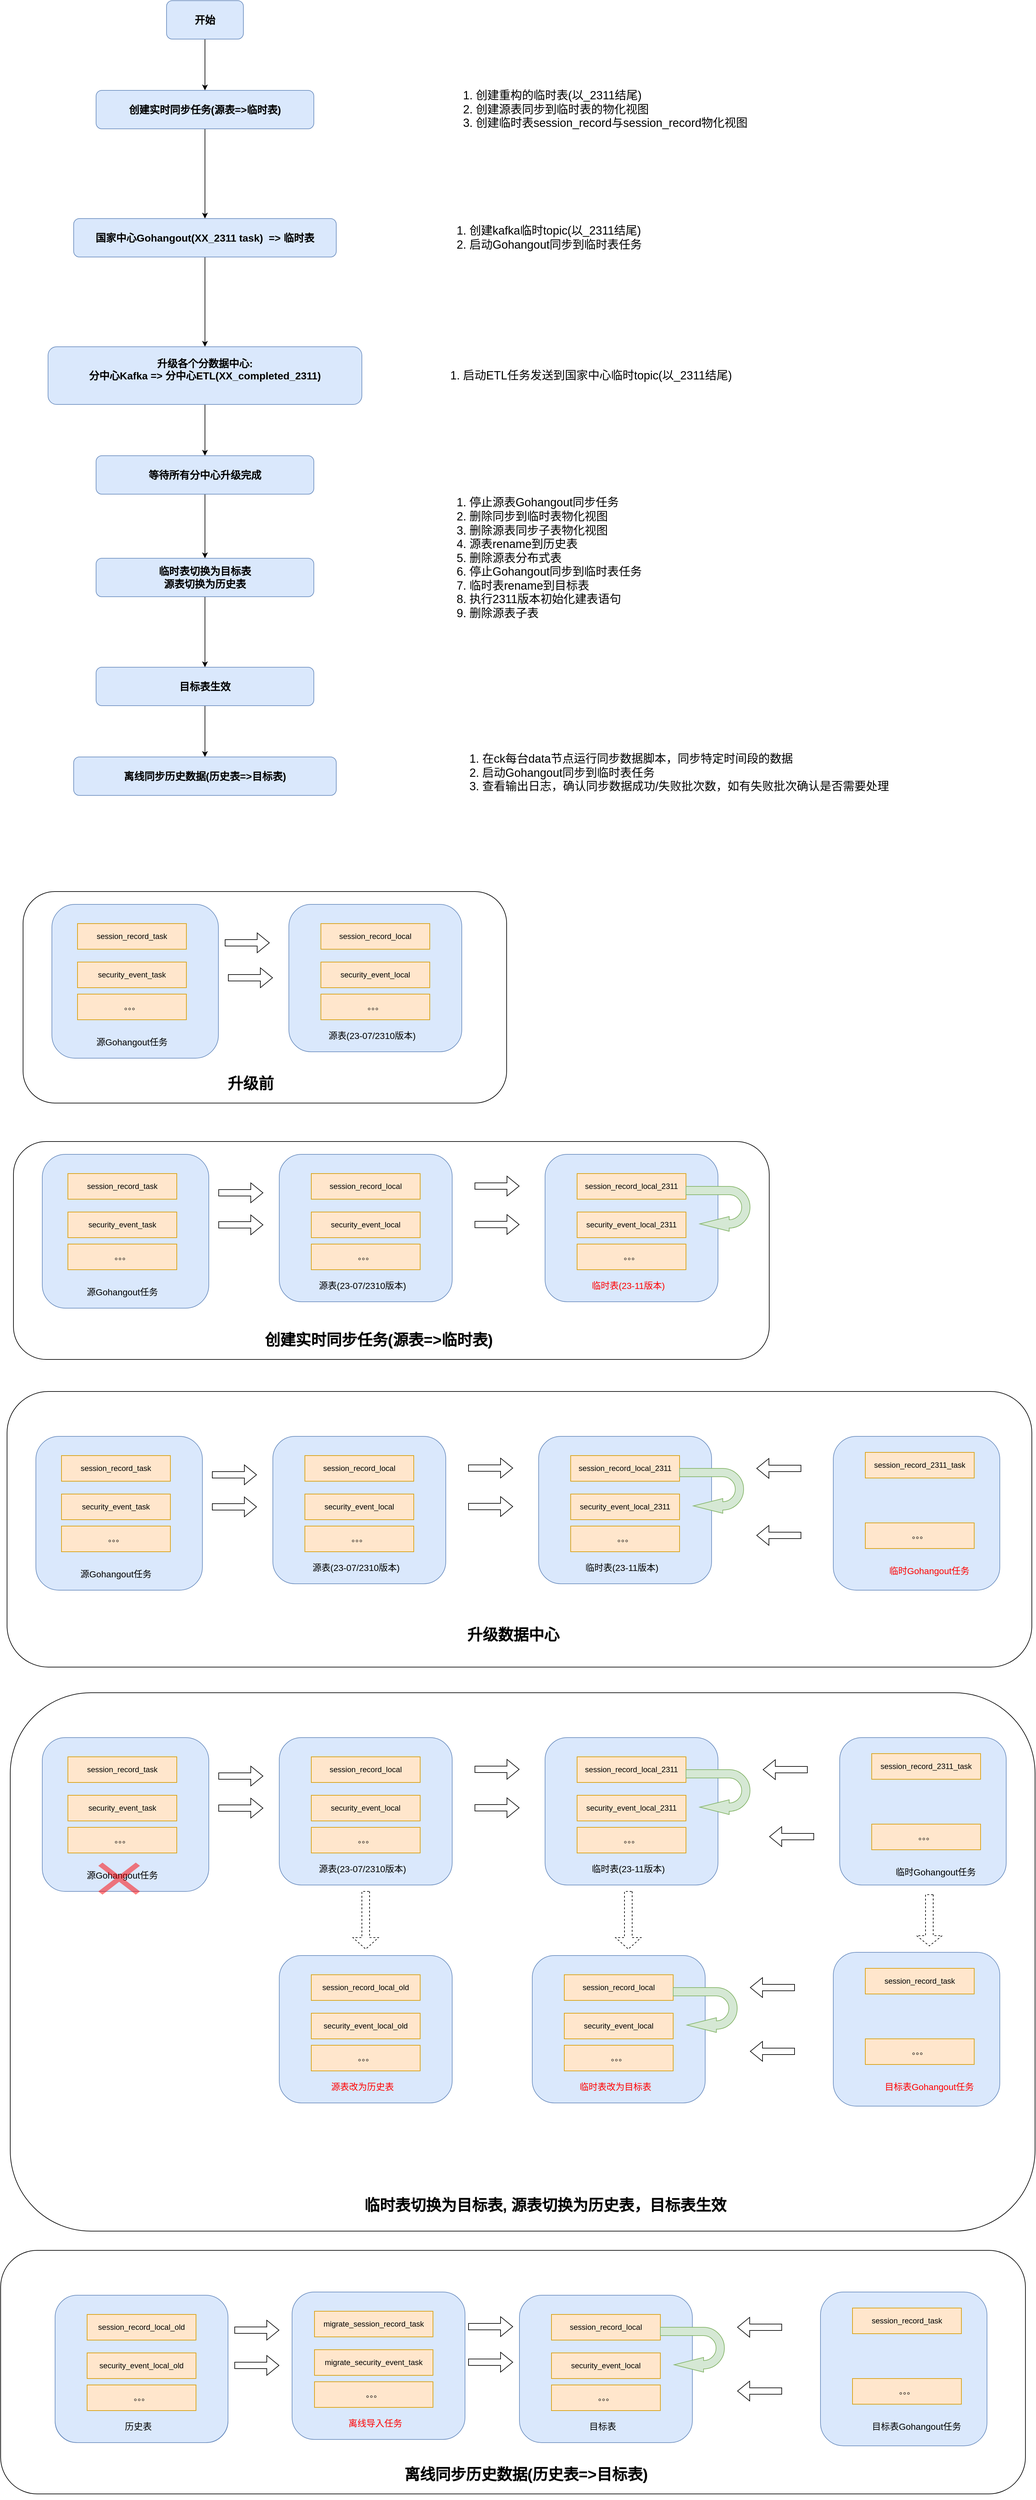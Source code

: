 <mxfile version="22.1.0" type="github">
  <diagram name="Page-1" id="74b105a0-9070-1c63-61bc-23e55f88626e">
    <mxGraphModel dx="2183" dy="1177" grid="1" gridSize="10" guides="1" tooltips="1" connect="1" arrows="1" fold="1" page="1" pageScale="1.5" pageWidth="1169" pageHeight="826" background="none" math="0" shadow="0">
      <root>
        <mxCell id="0" style=";html=1;" />
        <mxCell id="1" style=";html=1;" parent="0" />
        <mxCell id="Q2I1ikt3H9KRh0XBNsud-278" style="edgeStyle=orthogonalEdgeStyle;rounded=0;orthogonalLoop=1;jettySize=auto;html=1;exitX=0.5;exitY=1;exitDx=0;exitDy=0;entryX=0.5;entryY=0;entryDx=0;entryDy=0;" edge="1" parent="1" source="Q2I1ikt3H9KRh0XBNsud-1" target="Q2I1ikt3H9KRh0XBNsud-16">
          <mxGeometry relative="1" as="geometry" />
        </mxCell>
        <mxCell id="Q2I1ikt3H9KRh0XBNsud-1" value="&lt;font style=&quot;font-size: 16px;&quot;&gt;&lt;b&gt;创建实时同步任务(源表=&amp;gt;临时表)&lt;/b&gt;&lt;/font&gt;" style="rounded=1;whiteSpace=wrap;html=1;fillColor=#dae8fc;strokeColor=#6c8ebf;" vertex="1" parent="1">
          <mxGeometry x="179" y="190" width="340" height="60" as="geometry" />
        </mxCell>
        <mxCell id="Q2I1ikt3H9KRh0XBNsud-277" style="edgeStyle=orthogonalEdgeStyle;rounded=0;orthogonalLoop=1;jettySize=auto;html=1;exitX=0.5;exitY=1;exitDx=0;exitDy=0;entryX=0.5;entryY=0;entryDx=0;entryDy=0;" edge="1" parent="1" source="Q2I1ikt3H9KRh0XBNsud-2" target="Q2I1ikt3H9KRh0XBNsud-1">
          <mxGeometry relative="1" as="geometry" />
        </mxCell>
        <mxCell id="Q2I1ikt3H9KRh0XBNsud-2" value="&lt;font style=&quot;font-size: 16px;&quot;&gt;&lt;b&gt;开始&lt;/b&gt;&lt;/font&gt;" style="rounded=1;whiteSpace=wrap;html=1;fillColor=#dae8fc;strokeColor=#6c8ebf;" vertex="1" parent="1">
          <mxGeometry x="289" y="50" width="120" height="60" as="geometry" />
        </mxCell>
        <mxCell id="Q2I1ikt3H9KRh0XBNsud-4" value="&lt;ol style=&quot;font-size: 18px;&quot;&gt;&lt;li style=&quot;&quot;&gt;创建重构的临时表(以_2311结尾)&lt;/li&gt;&lt;li&gt;创建源表同步到临时表的物化视图&lt;/li&gt;&lt;li&gt;创建临时表session_record与session_record物化视图&lt;/li&gt;&lt;/ol&gt;" style="text;strokeColor=none;fillColor=none;html=1;whiteSpace=wrap;verticalAlign=middle;overflow=hidden;" vertex="1" parent="1">
          <mxGeometry x="730" y="165" width="560" height="110" as="geometry" />
        </mxCell>
        <mxCell id="Q2I1ikt3H9KRh0XBNsud-279" style="edgeStyle=orthogonalEdgeStyle;rounded=0;orthogonalLoop=1;jettySize=auto;html=1;exitX=0.5;exitY=1;exitDx=0;exitDy=0;" edge="1" parent="1" source="Q2I1ikt3H9KRh0XBNsud-16" target="Q2I1ikt3H9KRh0XBNsud-17">
          <mxGeometry relative="1" as="geometry" />
        </mxCell>
        <mxCell id="Q2I1ikt3H9KRh0XBNsud-16" value="&lt;font style=&quot;font-size: 16px;&quot;&gt;&lt;b&gt;国家中心Gohangout(XX_2311 task)&amp;nbsp; =&amp;gt; 临时表&lt;/b&gt;&lt;/font&gt;" style="rounded=1;whiteSpace=wrap;html=1;fillColor=#dae8fc;strokeColor=#6c8ebf;" vertex="1" parent="1">
          <mxGeometry x="144" y="390" width="410" height="60" as="geometry" />
        </mxCell>
        <mxCell id="Q2I1ikt3H9KRh0XBNsud-281" style="edgeStyle=orthogonalEdgeStyle;rounded=0;orthogonalLoop=1;jettySize=auto;html=1;exitX=0.5;exitY=1;exitDx=0;exitDy=0;entryX=0.5;entryY=0;entryDx=0;entryDy=0;" edge="1" parent="1" source="Q2I1ikt3H9KRh0XBNsud-17" target="Q2I1ikt3H9KRh0XBNsud-20">
          <mxGeometry relative="1" as="geometry">
            <mxPoint x="348.579" y="750" as="targetPoint" />
          </mxGeometry>
        </mxCell>
        <mxCell id="Q2I1ikt3H9KRh0XBNsud-17" value="&lt;font style=&quot;font-size: 16px;&quot;&gt;&lt;b&gt;&lt;span style=&quot;font-size: 16px;&quot;&gt;升级各个分数据中心:&lt;br&gt;&lt;/span&gt;分中心Kafka =&amp;gt; 分中心ETL(XX_completed_2311)&lt;br&gt;&lt;br&gt;&lt;/b&gt;&lt;/font&gt;" style="rounded=1;whiteSpace=wrap;html=1;fillColor=#dae8fc;strokeColor=#6c8ebf;" vertex="1" parent="1">
          <mxGeometry x="104" y="590" width="490" height="90" as="geometry" />
        </mxCell>
        <mxCell id="Q2I1ikt3H9KRh0XBNsud-18" value="&lt;ol style=&quot;font-size: 18px;&quot;&gt;&lt;li style=&quot;&quot;&gt;创建kafka临时topic(以_2311结尾)&lt;/li&gt;&lt;li&gt;启动Gohangout同步到临时表任务&lt;/li&gt;&lt;/ol&gt;" style="text;strokeColor=none;fillColor=none;html=1;whiteSpace=wrap;verticalAlign=middle;overflow=hidden;" vertex="1" parent="1">
          <mxGeometry x="720" y="365" width="420" height="110" as="geometry" />
        </mxCell>
        <mxCell id="Q2I1ikt3H9KRh0XBNsud-19" value="&lt;ol style=&quot;font-size: 18px;&quot;&gt;&lt;li style=&quot;&quot;&gt;启动ETL任务发送到国家中心临时topic(以_2311结尾)&lt;/li&gt;&lt;/ol&gt;" style="text;strokeColor=none;fillColor=none;html=1;whiteSpace=wrap;verticalAlign=middle;overflow=hidden;" vertex="1" parent="1">
          <mxGeometry x="710" y="580" width="520" height="110" as="geometry" />
        </mxCell>
        <mxCell id="Q2I1ikt3H9KRh0XBNsud-287" style="edgeStyle=orthogonalEdgeStyle;rounded=0;orthogonalLoop=1;jettySize=auto;html=1;entryX=0.5;entryY=0;entryDx=0;entryDy=0;" edge="1" parent="1" source="Q2I1ikt3H9KRh0XBNsud-20" target="Q2I1ikt3H9KRh0XBNsud-21">
          <mxGeometry relative="1" as="geometry" />
        </mxCell>
        <mxCell id="Q2I1ikt3H9KRh0XBNsud-20" value="&lt;font style=&quot;font-size: 16px;&quot;&gt;&lt;b&gt;等待所有分中心升级完成&lt;/b&gt;&lt;/font&gt;" style="rounded=1;whiteSpace=wrap;html=1;fillColor=#dae8fc;strokeColor=#6c8ebf;" vertex="1" parent="1">
          <mxGeometry x="179" y="760" width="340" height="60" as="geometry" />
        </mxCell>
        <mxCell id="Q2I1ikt3H9KRh0XBNsud-284" style="edgeStyle=orthogonalEdgeStyle;rounded=0;orthogonalLoop=1;jettySize=auto;html=1;exitX=0.5;exitY=1;exitDx=0;exitDy=0;entryX=0.5;entryY=0;entryDx=0;entryDy=0;" edge="1" parent="1" source="Q2I1ikt3H9KRh0XBNsud-21" target="Q2I1ikt3H9KRh0XBNsud-22">
          <mxGeometry relative="1" as="geometry" />
        </mxCell>
        <mxCell id="Q2I1ikt3H9KRh0XBNsud-21" value="&lt;b&gt;&lt;font style=&quot;font-size: 16px;&quot;&gt;临时表切换为目标表&lt;br&gt;源表切换为历史表&lt;/font&gt;&lt;/b&gt;" style="rounded=1;whiteSpace=wrap;html=1;fillColor=#dae8fc;strokeColor=#6c8ebf;" vertex="1" parent="1">
          <mxGeometry x="179" y="920" width="340" height="60" as="geometry" />
        </mxCell>
        <mxCell id="Q2I1ikt3H9KRh0XBNsud-285" style="edgeStyle=orthogonalEdgeStyle;rounded=0;orthogonalLoop=1;jettySize=auto;html=1;exitX=0.5;exitY=1;exitDx=0;exitDy=0;entryX=0.5;entryY=0;entryDx=0;entryDy=0;" edge="1" parent="1" source="Q2I1ikt3H9KRh0XBNsud-22" target="Q2I1ikt3H9KRh0XBNsud-275">
          <mxGeometry relative="1" as="geometry" />
        </mxCell>
        <mxCell id="Q2I1ikt3H9KRh0XBNsud-22" value="&lt;font style=&quot;font-size: 16px;&quot;&gt;&lt;b&gt;目标表生效&lt;/b&gt;&lt;/font&gt;" style="rounded=1;whiteSpace=wrap;html=1;fillColor=#dae8fc;strokeColor=#6c8ebf;" vertex="1" parent="1">
          <mxGeometry x="179" y="1090" width="340" height="60" as="geometry" />
        </mxCell>
        <mxCell id="Q2I1ikt3H9KRh0XBNsud-24" value="" style="rounded=1;whiteSpace=wrap;html=1;" vertex="1" parent="1">
          <mxGeometry x="65" y="1440" width="755" height="330" as="geometry" />
        </mxCell>
        <mxCell id="Q2I1ikt3H9KRh0XBNsud-25" value="" style="rounded=1;whiteSpace=wrap;html=1;fillColor=#dae8fc;strokeColor=#6c8ebf;" vertex="1" parent="1">
          <mxGeometry x="480" y="1460" width="270" height="230" as="geometry" />
        </mxCell>
        <mxCell id="Q2I1ikt3H9KRh0XBNsud-26" value="" style="rounded=1;whiteSpace=wrap;html=1;fillColor=#dae8fc;strokeColor=#6c8ebf;" vertex="1" parent="1">
          <mxGeometry x="110" y="1460" width="260" height="240" as="geometry" />
        </mxCell>
        <mxCell id="Q2I1ikt3H9KRh0XBNsud-29" value="&lt;font style=&quot;font-size: 14px;&quot;&gt;源Gohangout任务&lt;/font&gt;" style="text;html=1;strokeColor=none;fillColor=none;align=center;verticalAlign=middle;whiteSpace=wrap;rounded=0;" vertex="1" parent="1">
          <mxGeometry x="170" y="1660" width="130" height="30" as="geometry" />
        </mxCell>
        <mxCell id="Q2I1ikt3H9KRh0XBNsud-30" value="&lt;font style=&quot;font-size: 14px;&quot;&gt;源表(23-07/2310版本)&lt;/font&gt;" style="text;html=1;strokeColor=none;fillColor=none;align=center;verticalAlign=middle;whiteSpace=wrap;rounded=0;" vertex="1" parent="1">
          <mxGeometry x="540" y="1650" width="140" height="30" as="geometry" />
        </mxCell>
        <mxCell id="Q2I1ikt3H9KRh0XBNsud-31" value="session_record_local" style="rounded=0;whiteSpace=wrap;html=1;fillColor=#ffe6cc;strokeColor=#d79b00;" vertex="1" parent="1">
          <mxGeometry x="530" y="1490" width="170" height="40" as="geometry" />
        </mxCell>
        <mxCell id="Q2I1ikt3H9KRh0XBNsud-32" value="security_event_local" style="rounded=0;whiteSpace=wrap;html=1;fillColor=#ffe6cc;strokeColor=#d79b00;" vertex="1" parent="1">
          <mxGeometry x="530" y="1550" width="170" height="40" as="geometry" />
        </mxCell>
        <mxCell id="Q2I1ikt3H9KRh0XBNsud-33" value="。。。" style="rounded=0;whiteSpace=wrap;html=1;fillColor=#ffe6cc;strokeColor=#d79b00;" vertex="1" parent="1">
          <mxGeometry x="530" y="1600" width="170" height="40" as="geometry" />
        </mxCell>
        <mxCell id="Q2I1ikt3H9KRh0XBNsud-34" value="session_record_task" style="rounded=0;whiteSpace=wrap;html=1;fillColor=#ffe6cc;strokeColor=#d79b00;" vertex="1" parent="1">
          <mxGeometry x="150" y="1490" width="170" height="40" as="geometry" />
        </mxCell>
        <mxCell id="Q2I1ikt3H9KRh0XBNsud-35" value="security_event_task" style="rounded=0;whiteSpace=wrap;html=1;fillColor=#ffe6cc;strokeColor=#d79b00;" vertex="1" parent="1">
          <mxGeometry x="150" y="1550" width="170" height="40" as="geometry" />
        </mxCell>
        <mxCell id="Q2I1ikt3H9KRh0XBNsud-36" value="。。。" style="rounded=0;whiteSpace=wrap;html=1;fillColor=#ffe6cc;strokeColor=#d79b00;" vertex="1" parent="1">
          <mxGeometry x="150" y="1600" width="170" height="40" as="geometry" />
        </mxCell>
        <mxCell id="Q2I1ikt3H9KRh0XBNsud-37" value="升级前" style="text;strokeColor=none;fillColor=none;html=1;fontSize=24;fontStyle=1;verticalAlign=middle;align=center;" vertex="1" parent="1">
          <mxGeometry x="370" y="1720" width="100" height="40" as="geometry" />
        </mxCell>
        <mxCell id="Q2I1ikt3H9KRh0XBNsud-43" value="" style="shape=flexArrow;endArrow=classic;html=1;rounded=0;" edge="1" parent="1">
          <mxGeometry width="50" height="50" relative="1" as="geometry">
            <mxPoint x="380" y="1520" as="sourcePoint" />
            <mxPoint x="450" y="1520" as="targetPoint" />
          </mxGeometry>
        </mxCell>
        <mxCell id="Q2I1ikt3H9KRh0XBNsud-44" value="" style="shape=flexArrow;endArrow=classic;html=1;rounded=0;" edge="1" parent="1">
          <mxGeometry width="50" height="50" relative="1" as="geometry">
            <mxPoint x="385" y="1574.5" as="sourcePoint" />
            <mxPoint x="455" y="1574.5" as="targetPoint" />
          </mxGeometry>
        </mxCell>
        <mxCell id="Q2I1ikt3H9KRh0XBNsud-45" value="" style="rounded=1;whiteSpace=wrap;html=1;" vertex="1" parent="1">
          <mxGeometry x="50" y="1830" width="1180" height="340" as="geometry" />
        </mxCell>
        <mxCell id="Q2I1ikt3H9KRh0XBNsud-46" value="" style="rounded=1;whiteSpace=wrap;html=1;fillColor=#dae8fc;strokeColor=#6c8ebf;" vertex="1" parent="1">
          <mxGeometry x="465" y="1850" width="270" height="230" as="geometry" />
        </mxCell>
        <mxCell id="Q2I1ikt3H9KRh0XBNsud-47" value="" style="rounded=1;whiteSpace=wrap;html=1;fillColor=#dae8fc;strokeColor=#6c8ebf;" vertex="1" parent="1">
          <mxGeometry x="95" y="1850" width="260" height="240" as="geometry" />
        </mxCell>
        <mxCell id="Q2I1ikt3H9KRh0XBNsud-48" value="&lt;font style=&quot;font-size: 14px;&quot;&gt;源Gohangout任务&lt;/font&gt;" style="text;html=1;strokeColor=none;fillColor=none;align=center;verticalAlign=middle;whiteSpace=wrap;rounded=0;" vertex="1" parent="1">
          <mxGeometry x="155" y="2050" width="130" height="30" as="geometry" />
        </mxCell>
        <mxCell id="Q2I1ikt3H9KRh0XBNsud-49" value="&lt;font style=&quot;font-size: 14px;&quot;&gt;源表(23-07/2310版本)&lt;/font&gt;" style="text;html=1;strokeColor=none;fillColor=none;align=center;verticalAlign=middle;whiteSpace=wrap;rounded=0;" vertex="1" parent="1">
          <mxGeometry x="525" y="2040" width="140" height="30" as="geometry" />
        </mxCell>
        <mxCell id="Q2I1ikt3H9KRh0XBNsud-50" value="session_record_local" style="rounded=0;whiteSpace=wrap;html=1;fillColor=#ffe6cc;strokeColor=#d79b00;" vertex="1" parent="1">
          <mxGeometry x="515" y="1880" width="170" height="40" as="geometry" />
        </mxCell>
        <mxCell id="Q2I1ikt3H9KRh0XBNsud-51" value="security_event_local" style="rounded=0;whiteSpace=wrap;html=1;fillColor=#ffe6cc;strokeColor=#d79b00;" vertex="1" parent="1">
          <mxGeometry x="515" y="1940" width="170" height="40" as="geometry" />
        </mxCell>
        <mxCell id="Q2I1ikt3H9KRh0XBNsud-52" value="。。。" style="rounded=0;whiteSpace=wrap;html=1;fillColor=#ffe6cc;strokeColor=#d79b00;" vertex="1" parent="1">
          <mxGeometry x="515" y="1990" width="170" height="40" as="geometry" />
        </mxCell>
        <mxCell id="Q2I1ikt3H9KRh0XBNsud-53" value="session_record_task" style="rounded=0;whiteSpace=wrap;html=1;fillColor=#ffe6cc;strokeColor=#d79b00;" vertex="1" parent="1">
          <mxGeometry x="135" y="1880" width="170" height="40" as="geometry" />
        </mxCell>
        <mxCell id="Q2I1ikt3H9KRh0XBNsud-54" value="security_event_task" style="rounded=0;whiteSpace=wrap;html=1;fillColor=#ffe6cc;strokeColor=#d79b00;" vertex="1" parent="1">
          <mxGeometry x="135" y="1940" width="170" height="40" as="geometry" />
        </mxCell>
        <mxCell id="Q2I1ikt3H9KRh0XBNsud-55" value="。。。" style="rounded=0;whiteSpace=wrap;html=1;fillColor=#ffe6cc;strokeColor=#d79b00;" vertex="1" parent="1">
          <mxGeometry x="135" y="1990" width="170" height="40" as="geometry" />
        </mxCell>
        <mxCell id="Q2I1ikt3H9KRh0XBNsud-56" value="创建实时同步任务(源表=&amp;gt;临时表)" style="text;strokeColor=none;fillColor=none;html=1;fontSize=24;fontStyle=1;verticalAlign=middle;align=center;" vertex="1" parent="1">
          <mxGeometry x="430" y="2120" width="380" height="40" as="geometry" />
        </mxCell>
        <mxCell id="Q2I1ikt3H9KRh0XBNsud-57" value="" style="shape=flexArrow;endArrow=classic;html=1;rounded=0;" edge="1" parent="1">
          <mxGeometry width="50" height="50" relative="1" as="geometry">
            <mxPoint x="370" y="1910" as="sourcePoint" />
            <mxPoint x="440" y="1910" as="targetPoint" />
          </mxGeometry>
        </mxCell>
        <mxCell id="Q2I1ikt3H9KRh0XBNsud-58" value="" style="shape=flexArrow;endArrow=classic;html=1;rounded=0;" edge="1" parent="1">
          <mxGeometry width="50" height="50" relative="1" as="geometry">
            <mxPoint x="370" y="1960" as="sourcePoint" />
            <mxPoint x="440" y="1960" as="targetPoint" />
          </mxGeometry>
        </mxCell>
        <mxCell id="Q2I1ikt3H9KRh0XBNsud-59" style="edgeStyle=orthogonalEdgeStyle;rounded=0;orthogonalLoop=1;jettySize=auto;html=1;exitX=0.5;exitY=1;exitDx=0;exitDy=0;" edge="1" parent="1" source="Q2I1ikt3H9KRh0XBNsud-45" target="Q2I1ikt3H9KRh0XBNsud-45">
          <mxGeometry relative="1" as="geometry" />
        </mxCell>
        <mxCell id="Q2I1ikt3H9KRh0XBNsud-61" value="" style="rounded=1;whiteSpace=wrap;html=1;fillColor=#dae8fc;strokeColor=#6c8ebf;" vertex="1" parent="1">
          <mxGeometry x="880" y="1850" width="270" height="230" as="geometry" />
        </mxCell>
        <mxCell id="Q2I1ikt3H9KRh0XBNsud-62" value="&lt;font color=&quot;#ff0000&quot; style=&quot;font-size: 14px;&quot;&gt;临时表(23-11版本)&lt;/font&gt;" style="text;html=1;strokeColor=none;fillColor=none;align=center;verticalAlign=middle;whiteSpace=wrap;rounded=0;" vertex="1" parent="1">
          <mxGeometry x="940" y="2040" width="140" height="30" as="geometry" />
        </mxCell>
        <mxCell id="Q2I1ikt3H9KRh0XBNsud-63" value="session_record_local_2311" style="rounded=0;whiteSpace=wrap;html=1;fillColor=#ffe6cc;strokeColor=#d79b00;" vertex="1" parent="1">
          <mxGeometry x="930" y="1880" width="170" height="40" as="geometry" />
        </mxCell>
        <mxCell id="Q2I1ikt3H9KRh0XBNsud-64" value="security_event_local_2311" style="rounded=0;whiteSpace=wrap;html=1;fillColor=#ffe6cc;strokeColor=#d79b00;" vertex="1" parent="1">
          <mxGeometry x="930" y="1940" width="170" height="40" as="geometry" />
        </mxCell>
        <mxCell id="Q2I1ikt3H9KRh0XBNsud-65" value="。。。" style="rounded=0;whiteSpace=wrap;html=1;fillColor=#ffe6cc;strokeColor=#d79b00;" vertex="1" parent="1">
          <mxGeometry x="930" y="1990" width="170" height="40" as="geometry" />
        </mxCell>
        <mxCell id="Q2I1ikt3H9KRh0XBNsud-66" value="" style="shape=flexArrow;endArrow=classic;html=1;rounded=0;" edge="1" parent="1">
          <mxGeometry width="50" height="50" relative="1" as="geometry">
            <mxPoint x="770" y="1899.5" as="sourcePoint" />
            <mxPoint x="840" y="1899.5" as="targetPoint" />
          </mxGeometry>
        </mxCell>
        <mxCell id="Q2I1ikt3H9KRh0XBNsud-67" value="" style="shape=flexArrow;endArrow=classic;html=1;rounded=0;" edge="1" parent="1">
          <mxGeometry width="50" height="50" relative="1" as="geometry">
            <mxPoint x="770" y="1959.5" as="sourcePoint" />
            <mxPoint x="840" y="1959.5" as="targetPoint" />
          </mxGeometry>
        </mxCell>
        <mxCell id="Q2I1ikt3H9KRh0XBNsud-85" value="" style="html=1;shadow=0;dashed=0;align=center;verticalAlign=middle;shape=mxgraph.arrows2.uTurnArrow;dy=6.5;arrowHead=23;dx2=46;direction=west;fontSize=10;fillColor=#d5e8d4;strokeColor=#82b366;fillOpacity=100;" vertex="1" parent="1">
          <mxGeometry x="1100" y="1900" width="100" height="70" as="geometry" />
        </mxCell>
        <mxCell id="Q2I1ikt3H9KRh0XBNsud-89" value="" style="rounded=1;whiteSpace=wrap;html=1;" vertex="1" parent="1">
          <mxGeometry x="40" y="2220" width="1600" height="430" as="geometry" />
        </mxCell>
        <mxCell id="Q2I1ikt3H9KRh0XBNsud-90" value="" style="rounded=1;whiteSpace=wrap;html=1;fillColor=#dae8fc;strokeColor=#6c8ebf;" vertex="1" parent="1">
          <mxGeometry x="455" y="2290" width="270" height="230" as="geometry" />
        </mxCell>
        <mxCell id="Q2I1ikt3H9KRh0XBNsud-91" value="" style="rounded=1;whiteSpace=wrap;html=1;fillColor=#dae8fc;strokeColor=#6c8ebf;" vertex="1" parent="1">
          <mxGeometry x="85" y="2290" width="260" height="240" as="geometry" />
        </mxCell>
        <mxCell id="Q2I1ikt3H9KRh0XBNsud-92" value="&lt;font style=&quot;font-size: 14px;&quot;&gt;源Gohangout任务&lt;/font&gt;" style="text;html=1;strokeColor=none;fillColor=none;align=center;verticalAlign=middle;whiteSpace=wrap;rounded=0;" vertex="1" parent="1">
          <mxGeometry x="145" y="2490" width="130" height="30" as="geometry" />
        </mxCell>
        <mxCell id="Q2I1ikt3H9KRh0XBNsud-93" value="&lt;font style=&quot;font-size: 14px;&quot;&gt;源表(23-07/2310版本)&lt;/font&gt;" style="text;html=1;strokeColor=none;fillColor=none;align=center;verticalAlign=middle;whiteSpace=wrap;rounded=0;" vertex="1" parent="1">
          <mxGeometry x="515" y="2480" width="140" height="30" as="geometry" />
        </mxCell>
        <mxCell id="Q2I1ikt3H9KRh0XBNsud-94" value="session_record_local" style="rounded=0;whiteSpace=wrap;html=1;fillColor=#ffe6cc;strokeColor=#d79b00;" vertex="1" parent="1">
          <mxGeometry x="505" y="2320" width="170" height="40" as="geometry" />
        </mxCell>
        <mxCell id="Q2I1ikt3H9KRh0XBNsud-95" value="security_event_local" style="rounded=0;whiteSpace=wrap;html=1;fillColor=#ffe6cc;strokeColor=#d79b00;" vertex="1" parent="1">
          <mxGeometry x="505" y="2380" width="170" height="40" as="geometry" />
        </mxCell>
        <mxCell id="Q2I1ikt3H9KRh0XBNsud-96" value="。。。" style="rounded=0;whiteSpace=wrap;html=1;fillColor=#ffe6cc;strokeColor=#d79b00;" vertex="1" parent="1">
          <mxGeometry x="505" y="2430" width="170" height="40" as="geometry" />
        </mxCell>
        <mxCell id="Q2I1ikt3H9KRh0XBNsud-97" value="session_record_task" style="rounded=0;whiteSpace=wrap;html=1;fillColor=#ffe6cc;strokeColor=#d79b00;" vertex="1" parent="1">
          <mxGeometry x="125" y="2320" width="170" height="40" as="geometry" />
        </mxCell>
        <mxCell id="Q2I1ikt3H9KRh0XBNsud-98" value="security_event_task" style="rounded=0;whiteSpace=wrap;html=1;fillColor=#ffe6cc;strokeColor=#d79b00;" vertex="1" parent="1">
          <mxGeometry x="125" y="2380" width="170" height="40" as="geometry" />
        </mxCell>
        <mxCell id="Q2I1ikt3H9KRh0XBNsud-99" value="。。。" style="rounded=0;whiteSpace=wrap;html=1;fillColor=#ffe6cc;strokeColor=#d79b00;" vertex="1" parent="1">
          <mxGeometry x="125" y="2430" width="170" height="40" as="geometry" />
        </mxCell>
        <mxCell id="Q2I1ikt3H9KRh0XBNsud-100" value="升级数据中心" style="text;strokeColor=none;fillColor=none;html=1;fontSize=24;fontStyle=1;verticalAlign=middle;align=center;" vertex="1" parent="1">
          <mxGeometry x="640" y="2580" width="380" height="40" as="geometry" />
        </mxCell>
        <mxCell id="Q2I1ikt3H9KRh0XBNsud-101" value="" style="shape=flexArrow;endArrow=classic;html=1;rounded=0;" edge="1" parent="1">
          <mxGeometry width="50" height="50" relative="1" as="geometry">
            <mxPoint x="360" y="2350" as="sourcePoint" />
            <mxPoint x="430" y="2350" as="targetPoint" />
          </mxGeometry>
        </mxCell>
        <mxCell id="Q2I1ikt3H9KRh0XBNsud-102" value="" style="shape=flexArrow;endArrow=classic;html=1;rounded=0;" edge="1" parent="1">
          <mxGeometry width="50" height="50" relative="1" as="geometry">
            <mxPoint x="360" y="2400" as="sourcePoint" />
            <mxPoint x="430" y="2400" as="targetPoint" />
          </mxGeometry>
        </mxCell>
        <mxCell id="Q2I1ikt3H9KRh0XBNsud-103" style="edgeStyle=orthogonalEdgeStyle;rounded=0;orthogonalLoop=1;jettySize=auto;html=1;exitX=0.5;exitY=1;exitDx=0;exitDy=0;" edge="1" parent="1" source="Q2I1ikt3H9KRh0XBNsud-89" target="Q2I1ikt3H9KRh0XBNsud-89">
          <mxGeometry relative="1" as="geometry" />
        </mxCell>
        <mxCell id="Q2I1ikt3H9KRh0XBNsud-104" value="" style="rounded=1;whiteSpace=wrap;html=1;fillColor=#dae8fc;strokeColor=#6c8ebf;" vertex="1" parent="1">
          <mxGeometry x="870" y="2290" width="270" height="230" as="geometry" />
        </mxCell>
        <mxCell id="Q2I1ikt3H9KRh0XBNsud-105" value="&lt;font style=&quot;font-size: 14px;&quot;&gt;临时表(23-11版本)&lt;/font&gt;" style="text;html=1;strokeColor=none;fillColor=none;align=center;verticalAlign=middle;whiteSpace=wrap;rounded=0;" vertex="1" parent="1">
          <mxGeometry x="930" y="2480" width="140" height="30" as="geometry" />
        </mxCell>
        <mxCell id="Q2I1ikt3H9KRh0XBNsud-106" value="session_record_local_2311" style="rounded=0;whiteSpace=wrap;html=1;fillColor=#ffe6cc;strokeColor=#d79b00;" vertex="1" parent="1">
          <mxGeometry x="920" y="2320" width="170" height="40" as="geometry" />
        </mxCell>
        <mxCell id="Q2I1ikt3H9KRh0XBNsud-107" value="security_event_local_2311" style="rounded=0;whiteSpace=wrap;html=1;fillColor=#ffe6cc;strokeColor=#d79b00;" vertex="1" parent="1">
          <mxGeometry x="920" y="2380" width="170" height="40" as="geometry" />
        </mxCell>
        <mxCell id="Q2I1ikt3H9KRh0XBNsud-108" value="。。。" style="rounded=0;whiteSpace=wrap;html=1;fillColor=#ffe6cc;strokeColor=#d79b00;" vertex="1" parent="1">
          <mxGeometry x="920" y="2430" width="170" height="40" as="geometry" />
        </mxCell>
        <mxCell id="Q2I1ikt3H9KRh0XBNsud-109" value="" style="shape=flexArrow;endArrow=classic;html=1;rounded=0;" edge="1" parent="1">
          <mxGeometry width="50" height="50" relative="1" as="geometry">
            <mxPoint x="760" y="2339.5" as="sourcePoint" />
            <mxPoint x="830" y="2339.5" as="targetPoint" />
          </mxGeometry>
        </mxCell>
        <mxCell id="Q2I1ikt3H9KRh0XBNsud-110" value="" style="shape=flexArrow;endArrow=classic;html=1;rounded=0;" edge="1" parent="1">
          <mxGeometry width="50" height="50" relative="1" as="geometry">
            <mxPoint x="760" y="2399.5" as="sourcePoint" />
            <mxPoint x="830" y="2399.5" as="targetPoint" />
          </mxGeometry>
        </mxCell>
        <mxCell id="Q2I1ikt3H9KRh0XBNsud-111" value="" style="html=1;shadow=0;dashed=0;align=center;verticalAlign=middle;shape=mxgraph.arrows2.uTurnArrow;dy=6.5;arrowHead=23;dx2=46;direction=west;fontSize=10;fillColor=#d5e8d4;strokeColor=#82b366;fillOpacity=100;" vertex="1" parent="1">
          <mxGeometry x="1090" y="2340" width="100" height="70" as="geometry" />
        </mxCell>
        <mxCell id="Q2I1ikt3H9KRh0XBNsud-112" value="" style="rounded=1;whiteSpace=wrap;html=1;fillColor=#dae8fc;strokeColor=#6c8ebf;" vertex="1" parent="1">
          <mxGeometry x="1330" y="2290" width="260" height="240" as="geometry" />
        </mxCell>
        <mxCell id="Q2I1ikt3H9KRh0XBNsud-113" value="&lt;font color=&quot;#ff0000&quot; style=&quot;font-size: 14px;&quot;&gt;临时Gohangout任务&lt;/font&gt;" style="text;html=1;strokeColor=none;fillColor=none;align=center;verticalAlign=middle;whiteSpace=wrap;rounded=0;" vertex="1" parent="1">
          <mxGeometry x="1400" y="2485" width="160" height="30" as="geometry" />
        </mxCell>
        <mxCell id="Q2I1ikt3H9KRh0XBNsud-114" value="session_record_2311_task" style="rounded=0;whiteSpace=wrap;html=1;fillColor=#ffe6cc;strokeColor=#d79b00;" vertex="1" parent="1">
          <mxGeometry x="1380" y="2315" width="170" height="40" as="geometry" />
        </mxCell>
        <mxCell id="Q2I1ikt3H9KRh0XBNsud-116" value="。。。" style="rounded=0;whiteSpace=wrap;html=1;fillColor=#ffe6cc;strokeColor=#d79b00;" vertex="1" parent="1">
          <mxGeometry x="1380" y="2425" width="170" height="40" as="geometry" />
        </mxCell>
        <mxCell id="Q2I1ikt3H9KRh0XBNsud-118" value="" style="shape=flexArrow;endArrow=classic;html=1;rounded=0;" edge="1" parent="1">
          <mxGeometry width="50" height="50" relative="1" as="geometry">
            <mxPoint x="1280" y="2340" as="sourcePoint" />
            <mxPoint x="1210" y="2340" as="targetPoint" />
          </mxGeometry>
        </mxCell>
        <mxCell id="Q2I1ikt3H9KRh0XBNsud-119" value="" style="shape=flexArrow;endArrow=classic;html=1;rounded=0;" edge="1" parent="1">
          <mxGeometry width="50" height="50" relative="1" as="geometry">
            <mxPoint x="1280" y="2444.5" as="sourcePoint" />
            <mxPoint x="1210" y="2444.5" as="targetPoint" />
          </mxGeometry>
        </mxCell>
        <mxCell id="Q2I1ikt3H9KRh0XBNsud-136" value="" style="rounded=1;whiteSpace=wrap;html=1;" vertex="1" parent="1">
          <mxGeometry x="45" y="2690" width="1600" height="840" as="geometry" />
        </mxCell>
        <mxCell id="Q2I1ikt3H9KRh0XBNsud-137" value="" style="rounded=1;whiteSpace=wrap;html=1;fillColor=#dae8fc;strokeColor=#6c8ebf;" vertex="1" parent="1">
          <mxGeometry x="465" y="2760" width="270" height="230" as="geometry" />
        </mxCell>
        <mxCell id="Q2I1ikt3H9KRh0XBNsud-138" value="" style="rounded=1;whiteSpace=wrap;html=1;fillColor=#dae8fc;strokeColor=#6c8ebf;" vertex="1" parent="1">
          <mxGeometry x="95" y="2760" width="260" height="240" as="geometry" />
        </mxCell>
        <mxCell id="Q2I1ikt3H9KRh0XBNsud-139" value="&lt;font style=&quot;font-size: 14px;&quot;&gt;源Gohangout任务&lt;/font&gt;" style="text;html=1;strokeColor=none;fillColor=none;align=center;verticalAlign=middle;whiteSpace=wrap;rounded=0;" vertex="1" parent="1">
          <mxGeometry x="155" y="2960" width="130" height="30" as="geometry" />
        </mxCell>
        <mxCell id="Q2I1ikt3H9KRh0XBNsud-140" value="&lt;font style=&quot;font-size: 14px;&quot;&gt;源表(23-07/2310版本)&lt;/font&gt;" style="text;html=1;strokeColor=none;fillColor=none;align=center;verticalAlign=middle;whiteSpace=wrap;rounded=0;" vertex="1" parent="1">
          <mxGeometry x="525" y="2950" width="140" height="30" as="geometry" />
        </mxCell>
        <mxCell id="Q2I1ikt3H9KRh0XBNsud-141" value="session_record_local" style="rounded=0;whiteSpace=wrap;html=1;fillColor=#ffe6cc;strokeColor=#d79b00;" vertex="1" parent="1">
          <mxGeometry x="515" y="2790" width="170" height="40" as="geometry" />
        </mxCell>
        <mxCell id="Q2I1ikt3H9KRh0XBNsud-142" value="security_event_local" style="rounded=0;whiteSpace=wrap;html=1;fillColor=#ffe6cc;strokeColor=#d79b00;" vertex="1" parent="1">
          <mxGeometry x="515" y="2850" width="170" height="40" as="geometry" />
        </mxCell>
        <mxCell id="Q2I1ikt3H9KRh0XBNsud-143" value="。。。" style="rounded=0;whiteSpace=wrap;html=1;fillColor=#ffe6cc;strokeColor=#d79b00;" vertex="1" parent="1">
          <mxGeometry x="515" y="2900" width="170" height="40" as="geometry" />
        </mxCell>
        <mxCell id="Q2I1ikt3H9KRh0XBNsud-144" value="session_record_task" style="rounded=0;whiteSpace=wrap;html=1;fillColor=#ffe6cc;strokeColor=#d79b00;" vertex="1" parent="1">
          <mxGeometry x="135" y="2790" width="170" height="40" as="geometry" />
        </mxCell>
        <mxCell id="Q2I1ikt3H9KRh0XBNsud-145" value="security_event_task" style="rounded=0;whiteSpace=wrap;html=1;fillColor=#ffe6cc;strokeColor=#d79b00;" vertex="1" parent="1">
          <mxGeometry x="135" y="2850" width="170" height="40" as="geometry" />
        </mxCell>
        <mxCell id="Q2I1ikt3H9KRh0XBNsud-146" value="。。。" style="rounded=0;whiteSpace=wrap;html=1;fillColor=#ffe6cc;strokeColor=#d79b00;" vertex="1" parent="1">
          <mxGeometry x="135" y="2900" width="170" height="40" as="geometry" />
        </mxCell>
        <mxCell id="Q2I1ikt3H9KRh0XBNsud-147" value="临时表切换为目标表, 源表切换为历史表，目标表生效" style="text;strokeColor=none;fillColor=none;html=1;fontSize=24;fontStyle=1;verticalAlign=middle;align=center;" vertex="1" parent="1">
          <mxGeometry x="580" y="3470" width="600" height="40" as="geometry" />
        </mxCell>
        <mxCell id="Q2I1ikt3H9KRh0XBNsud-148" value="" style="shape=flexArrow;endArrow=classic;html=1;rounded=0;" edge="1" parent="1">
          <mxGeometry width="50" height="50" relative="1" as="geometry">
            <mxPoint x="370" y="2820" as="sourcePoint" />
            <mxPoint x="440" y="2820" as="targetPoint" />
          </mxGeometry>
        </mxCell>
        <mxCell id="Q2I1ikt3H9KRh0XBNsud-149" value="" style="shape=flexArrow;endArrow=classic;html=1;rounded=0;" edge="1" parent="1">
          <mxGeometry width="50" height="50" relative="1" as="geometry">
            <mxPoint x="370" y="2870" as="sourcePoint" />
            <mxPoint x="440" y="2870" as="targetPoint" />
          </mxGeometry>
        </mxCell>
        <mxCell id="Q2I1ikt3H9KRh0XBNsud-150" style="edgeStyle=orthogonalEdgeStyle;rounded=0;orthogonalLoop=1;jettySize=auto;html=1;exitX=0.5;exitY=1;exitDx=0;exitDy=0;" edge="1" parent="1" source="Q2I1ikt3H9KRh0XBNsud-136" target="Q2I1ikt3H9KRh0XBNsud-136">
          <mxGeometry relative="1" as="geometry" />
        </mxCell>
        <mxCell id="Q2I1ikt3H9KRh0XBNsud-151" value="" style="rounded=1;whiteSpace=wrap;html=1;fillColor=#dae8fc;strokeColor=#6c8ebf;" vertex="1" parent="1">
          <mxGeometry x="880" y="2760" width="270" height="230" as="geometry" />
        </mxCell>
        <mxCell id="Q2I1ikt3H9KRh0XBNsud-152" value="&lt;font style=&quot;font-size: 14px;&quot;&gt;临时表(23-11版本)&lt;/font&gt;" style="text;html=1;strokeColor=none;fillColor=none;align=center;verticalAlign=middle;whiteSpace=wrap;rounded=0;" vertex="1" parent="1">
          <mxGeometry x="940" y="2950" width="140" height="30" as="geometry" />
        </mxCell>
        <mxCell id="Q2I1ikt3H9KRh0XBNsud-153" value="session_record_local_2311" style="rounded=0;whiteSpace=wrap;html=1;fillColor=#ffe6cc;strokeColor=#d79b00;" vertex="1" parent="1">
          <mxGeometry x="930" y="2790" width="170" height="40" as="geometry" />
        </mxCell>
        <mxCell id="Q2I1ikt3H9KRh0XBNsud-154" value="security_event_local_2311" style="rounded=0;whiteSpace=wrap;html=1;fillColor=#ffe6cc;strokeColor=#d79b00;" vertex="1" parent="1">
          <mxGeometry x="930" y="2850" width="170" height="40" as="geometry" />
        </mxCell>
        <mxCell id="Q2I1ikt3H9KRh0XBNsud-155" value="。。。" style="rounded=0;whiteSpace=wrap;html=1;fillColor=#ffe6cc;strokeColor=#d79b00;" vertex="1" parent="1">
          <mxGeometry x="930" y="2900" width="170" height="40" as="geometry" />
        </mxCell>
        <mxCell id="Q2I1ikt3H9KRh0XBNsud-156" value="" style="shape=flexArrow;endArrow=classic;html=1;rounded=0;" edge="1" parent="1">
          <mxGeometry width="50" height="50" relative="1" as="geometry">
            <mxPoint x="770" y="2809.5" as="sourcePoint" />
            <mxPoint x="840" y="2809.5" as="targetPoint" />
          </mxGeometry>
        </mxCell>
        <mxCell id="Q2I1ikt3H9KRh0XBNsud-157" value="" style="shape=flexArrow;endArrow=classic;html=1;rounded=0;" edge="1" parent="1">
          <mxGeometry width="50" height="50" relative="1" as="geometry">
            <mxPoint x="770" y="2869.5" as="sourcePoint" />
            <mxPoint x="840" y="2869.5" as="targetPoint" />
          </mxGeometry>
        </mxCell>
        <mxCell id="Q2I1ikt3H9KRh0XBNsud-158" value="" style="html=1;shadow=0;dashed=0;align=center;verticalAlign=middle;shape=mxgraph.arrows2.uTurnArrow;dy=6.5;arrowHead=23;dx2=46;direction=west;fontSize=10;fillColor=#d5e8d4;strokeColor=#82b366;fillOpacity=100;" vertex="1" parent="1">
          <mxGeometry x="1100" y="2810" width="100" height="70" as="geometry" />
        </mxCell>
        <mxCell id="Q2I1ikt3H9KRh0XBNsud-159" value="" style="rounded=1;whiteSpace=wrap;html=1;fillColor=#dae8fc;strokeColor=#6c8ebf;" vertex="1" parent="1">
          <mxGeometry x="1340" y="2760" width="260" height="230" as="geometry" />
        </mxCell>
        <mxCell id="Q2I1ikt3H9KRh0XBNsud-160" value="&lt;font style=&quot;font-size: 14px;&quot;&gt;临时Gohangout任务&lt;/font&gt;" style="text;html=1;strokeColor=none;fillColor=none;align=center;verticalAlign=middle;whiteSpace=wrap;rounded=0;" vertex="1" parent="1">
          <mxGeometry x="1410" y="2955" width="160" height="30" as="geometry" />
        </mxCell>
        <mxCell id="Q2I1ikt3H9KRh0XBNsud-161" value="session_record_2311_task" style="rounded=0;whiteSpace=wrap;html=1;fillColor=#ffe6cc;strokeColor=#d79b00;" vertex="1" parent="1">
          <mxGeometry x="1390" y="2785" width="170" height="40" as="geometry" />
        </mxCell>
        <mxCell id="Q2I1ikt3H9KRh0XBNsud-163" value="。。。" style="rounded=0;whiteSpace=wrap;html=1;fillColor=#ffe6cc;strokeColor=#d79b00;" vertex="1" parent="1">
          <mxGeometry x="1390" y="2895" width="170" height="40" as="geometry" />
        </mxCell>
        <mxCell id="Q2I1ikt3H9KRh0XBNsud-164" value="" style="shape=flexArrow;endArrow=classic;html=1;rounded=0;" edge="1" parent="1">
          <mxGeometry width="50" height="50" relative="1" as="geometry">
            <mxPoint x="1290" y="2810" as="sourcePoint" />
            <mxPoint x="1220" y="2810" as="targetPoint" />
          </mxGeometry>
        </mxCell>
        <mxCell id="Q2I1ikt3H9KRh0XBNsud-165" value="" style="shape=flexArrow;endArrow=classic;html=1;rounded=0;" edge="1" parent="1">
          <mxGeometry width="50" height="50" relative="1" as="geometry">
            <mxPoint x="1300" y="2914.5" as="sourcePoint" />
            <mxPoint x="1230" y="2914.5" as="targetPoint" />
          </mxGeometry>
        </mxCell>
        <mxCell id="Q2I1ikt3H9KRh0XBNsud-166" value="" style="rounded=1;whiteSpace=wrap;html=1;fillColor=#dae8fc;strokeColor=#6c8ebf;" vertex="1" parent="1">
          <mxGeometry x="465" y="3100" width="270" height="230" as="geometry" />
        </mxCell>
        <mxCell id="Q2I1ikt3H9KRh0XBNsud-167" value="&lt;font color=&quot;#ff0000&quot; style=&quot;font-size: 14px;&quot;&gt;源表改为历史表&lt;/font&gt;" style="text;html=1;strokeColor=none;fillColor=none;align=center;verticalAlign=middle;whiteSpace=wrap;rounded=0;" vertex="1" parent="1">
          <mxGeometry x="525" y="3290" width="140" height="30" as="geometry" />
        </mxCell>
        <mxCell id="Q2I1ikt3H9KRh0XBNsud-168" value="session_record_local_old" style="rounded=0;whiteSpace=wrap;html=1;fillColor=#ffe6cc;strokeColor=#d79b00;" vertex="1" parent="1">
          <mxGeometry x="515" y="3130" width="170" height="40" as="geometry" />
        </mxCell>
        <mxCell id="Q2I1ikt3H9KRh0XBNsud-169" value="security_event_local_old" style="rounded=0;whiteSpace=wrap;html=1;fillColor=#ffe6cc;strokeColor=#d79b00;" vertex="1" parent="1">
          <mxGeometry x="515" y="3190" width="170" height="40" as="geometry" />
        </mxCell>
        <mxCell id="Q2I1ikt3H9KRh0XBNsud-170" value="。。。" style="rounded=0;whiteSpace=wrap;html=1;fillColor=#ffe6cc;strokeColor=#d79b00;" vertex="1" parent="1">
          <mxGeometry x="515" y="3240" width="170" height="40" as="geometry" />
        </mxCell>
        <mxCell id="Q2I1ikt3H9KRh0XBNsud-171" value="" style="rounded=1;whiteSpace=wrap;html=1;fillColor=#dae8fc;strokeColor=#6c8ebf;" vertex="1" parent="1">
          <mxGeometry x="860" y="3100" width="270" height="230" as="geometry" />
        </mxCell>
        <mxCell id="Q2I1ikt3H9KRh0XBNsud-172" value="&lt;font color=&quot;#ff0000&quot; style=&quot;font-size: 14px;&quot;&gt;临时表改为目标表&lt;/font&gt;" style="text;html=1;strokeColor=none;fillColor=none;align=center;verticalAlign=middle;whiteSpace=wrap;rounded=0;" vertex="1" parent="1">
          <mxGeometry x="920" y="3290" width="140" height="30" as="geometry" />
        </mxCell>
        <mxCell id="Q2I1ikt3H9KRh0XBNsud-173" value="session_record_local" style="rounded=0;whiteSpace=wrap;html=1;fillColor=#ffe6cc;strokeColor=#d79b00;" vertex="1" parent="1">
          <mxGeometry x="910" y="3130" width="170" height="40" as="geometry" />
        </mxCell>
        <mxCell id="Q2I1ikt3H9KRh0XBNsud-174" value="security_event_local" style="rounded=0;whiteSpace=wrap;html=1;fillColor=#ffe6cc;strokeColor=#d79b00;" vertex="1" parent="1">
          <mxGeometry x="910" y="3190" width="170" height="40" as="geometry" />
        </mxCell>
        <mxCell id="Q2I1ikt3H9KRh0XBNsud-175" value="。。。" style="rounded=0;whiteSpace=wrap;html=1;fillColor=#ffe6cc;strokeColor=#d79b00;" vertex="1" parent="1">
          <mxGeometry x="910" y="3240" width="170" height="40" as="geometry" />
        </mxCell>
        <mxCell id="Q2I1ikt3H9KRh0XBNsud-176" value="" style="html=1;shadow=0;dashed=0;align=center;verticalAlign=middle;shape=mxgraph.arrows2.uTurnArrow;dy=6.5;arrowHead=23;dx2=46;direction=west;fontSize=10;fillColor=#d5e8d4;strokeColor=#82b366;fillOpacity=100;" vertex="1" parent="1">
          <mxGeometry x="1080" y="3150" width="100" height="70" as="geometry" />
        </mxCell>
        <mxCell id="Q2I1ikt3H9KRh0XBNsud-185" value="" style="rounded=1;whiteSpace=wrap;html=1;fillColor=#dae8fc;strokeColor=#6c8ebf;" vertex="1" parent="1">
          <mxGeometry x="1330" y="3095" width="260" height="240" as="geometry" />
        </mxCell>
        <mxCell id="Q2I1ikt3H9KRh0XBNsud-186" value="&lt;font color=&quot;#ff0000&quot; style=&quot;font-size: 14px;&quot;&gt;目标表Gohangout任务&lt;/font&gt;" style="text;html=1;strokeColor=none;fillColor=none;align=center;verticalAlign=middle;whiteSpace=wrap;rounded=0;" vertex="1" parent="1">
          <mxGeometry x="1400" y="3290" width="160" height="30" as="geometry" />
        </mxCell>
        <mxCell id="Q2I1ikt3H9KRh0XBNsud-187" value="session_record_task" style="rounded=0;whiteSpace=wrap;html=1;fillColor=#ffe6cc;strokeColor=#d79b00;" vertex="1" parent="1">
          <mxGeometry x="1380" y="3120" width="170" height="40" as="geometry" />
        </mxCell>
        <mxCell id="Q2I1ikt3H9KRh0XBNsud-189" value="。。。" style="rounded=0;whiteSpace=wrap;html=1;fillColor=#ffe6cc;strokeColor=#d79b00;" vertex="1" parent="1">
          <mxGeometry x="1380" y="3230" width="170" height="40" as="geometry" />
        </mxCell>
        <mxCell id="Q2I1ikt3H9KRh0XBNsud-190" value="" style="shape=flexArrow;endArrow=classic;html=1;rounded=0;" edge="1" parent="1">
          <mxGeometry width="50" height="50" relative="1" as="geometry">
            <mxPoint x="1270" y="3150" as="sourcePoint" />
            <mxPoint x="1200" y="3150" as="targetPoint" />
          </mxGeometry>
        </mxCell>
        <mxCell id="Q2I1ikt3H9KRh0XBNsud-191" value="" style="shape=flexArrow;endArrow=classic;html=1;rounded=0;" edge="1" parent="1">
          <mxGeometry width="50" height="50" relative="1" as="geometry">
            <mxPoint x="1270" y="3249.5" as="sourcePoint" />
            <mxPoint x="1200" y="3249.5" as="targetPoint" />
          </mxGeometry>
        </mxCell>
        <mxCell id="Q2I1ikt3H9KRh0XBNsud-192" value="" style="rounded=1;whiteSpace=wrap;html=1;" vertex="1" parent="1">
          <mxGeometry x="30" y="3560" width="1600" height="380" as="geometry" />
        </mxCell>
        <mxCell id="Q2I1ikt3H9KRh0XBNsud-203" value="离线同步历史数据(历史表=&amp;gt;目标表)" style="text;strokeColor=none;fillColor=none;html=1;fontSize=24;fontStyle=1;verticalAlign=middle;align=center;" vertex="1" parent="1">
          <mxGeometry x="550" y="3890" width="600" height="40" as="geometry" />
        </mxCell>
        <mxCell id="Q2I1ikt3H9KRh0XBNsud-206" style="edgeStyle=orthogonalEdgeStyle;rounded=0;orthogonalLoop=1;jettySize=auto;html=1;exitX=0.5;exitY=1;exitDx=0;exitDy=0;" edge="1" parent="1" source="Q2I1ikt3H9KRh0XBNsud-192" target="Q2I1ikt3H9KRh0XBNsud-192">
          <mxGeometry relative="1" as="geometry" />
        </mxCell>
        <mxCell id="Q2I1ikt3H9KRh0XBNsud-222" value="&lt;font style=&quot;font-size: 14px;&quot;&gt;历史表&lt;/font&gt;" style="text;html=1;strokeColor=none;fillColor=none;align=center;verticalAlign=middle;whiteSpace=wrap;rounded=0;" vertex="1" parent="1">
          <mxGeometry x="200" y="3820" width="140" height="30" as="geometry" />
        </mxCell>
        <mxCell id="Q2I1ikt3H9KRh0XBNsud-223" value="session_record_local_old" style="rounded=0;whiteSpace=wrap;html=1;fillColor=#ffe6cc;strokeColor=#d79b00;" vertex="1" parent="1">
          <mxGeometry x="190" y="3660" width="170" height="40" as="geometry" />
        </mxCell>
        <mxCell id="Q2I1ikt3H9KRh0XBNsud-224" value="security_event_local_old" style="rounded=0;whiteSpace=wrap;html=1;fillColor=#ffe6cc;strokeColor=#d79b00;" vertex="1" parent="1">
          <mxGeometry x="190" y="3720" width="170" height="40" as="geometry" />
        </mxCell>
        <mxCell id="Q2I1ikt3H9KRh0XBNsud-225" value="。。。" style="rounded=0;whiteSpace=wrap;html=1;fillColor=#ffe6cc;strokeColor=#d79b00;" vertex="1" parent="1">
          <mxGeometry x="190" y="3770" width="170" height="40" as="geometry" />
        </mxCell>
        <mxCell id="Q2I1ikt3H9KRh0XBNsud-226" value="" style="rounded=1;whiteSpace=wrap;html=1;fillColor=#dae8fc;strokeColor=#6c8ebf;" vertex="1" parent="1">
          <mxGeometry x="840" y="3630" width="270" height="230" as="geometry" />
        </mxCell>
        <mxCell id="Q2I1ikt3H9KRh0XBNsud-227" value="&lt;font style=&quot;font-size: 14px;&quot;&gt;目标表&lt;/font&gt;" style="text;html=1;strokeColor=none;fillColor=none;align=center;verticalAlign=middle;whiteSpace=wrap;rounded=0;" vertex="1" parent="1">
          <mxGeometry x="900" y="3820" width="140" height="30" as="geometry" />
        </mxCell>
        <mxCell id="Q2I1ikt3H9KRh0XBNsud-228" value="session_record_local" style="rounded=0;whiteSpace=wrap;html=1;fillColor=#ffe6cc;strokeColor=#d79b00;" vertex="1" parent="1">
          <mxGeometry x="890" y="3660" width="170" height="40" as="geometry" />
        </mxCell>
        <mxCell id="Q2I1ikt3H9KRh0XBNsud-229" value="security_event_local" style="rounded=0;whiteSpace=wrap;html=1;fillColor=#ffe6cc;strokeColor=#d79b00;" vertex="1" parent="1">
          <mxGeometry x="890" y="3720" width="170" height="40" as="geometry" />
        </mxCell>
        <mxCell id="Q2I1ikt3H9KRh0XBNsud-230" value="。。。" style="rounded=0;whiteSpace=wrap;html=1;fillColor=#ffe6cc;strokeColor=#d79b00;" vertex="1" parent="1">
          <mxGeometry x="890" y="3770" width="170" height="40" as="geometry" />
        </mxCell>
        <mxCell id="Q2I1ikt3H9KRh0XBNsud-231" value="" style="html=1;shadow=0;dashed=0;align=center;verticalAlign=middle;shape=mxgraph.arrows2.uTurnArrow;dy=6.5;arrowHead=23;dx2=46;direction=west;fontSize=10;fillColor=#d5e8d4;strokeColor=#82b366;fillOpacity=100;" vertex="1" parent="1">
          <mxGeometry x="1060" y="3680" width="100" height="70" as="geometry" />
        </mxCell>
        <mxCell id="Q2I1ikt3H9KRh0XBNsud-232" value="" style="rounded=1;whiteSpace=wrap;html=1;fillColor=#dae8fc;strokeColor=#6c8ebf;" vertex="1" parent="1">
          <mxGeometry x="1310" y="3625" width="260" height="240" as="geometry" />
        </mxCell>
        <mxCell id="Q2I1ikt3H9KRh0XBNsud-233" value="&lt;font style=&quot;font-size: 14px;&quot;&gt;目标表Gohangout任务&lt;/font&gt;" style="text;html=1;strokeColor=none;fillColor=none;align=center;verticalAlign=middle;whiteSpace=wrap;rounded=0;" vertex="1" parent="1">
          <mxGeometry x="1380" y="3820" width="160" height="30" as="geometry" />
        </mxCell>
        <mxCell id="Q2I1ikt3H9KRh0XBNsud-234" value="session_record_task" style="rounded=0;whiteSpace=wrap;html=1;fillColor=#ffe6cc;strokeColor=#d79b00;" vertex="1" parent="1">
          <mxGeometry x="1360" y="3650" width="170" height="40" as="geometry" />
        </mxCell>
        <mxCell id="Q2I1ikt3H9KRh0XBNsud-235" value="。。。" style="rounded=0;whiteSpace=wrap;html=1;fillColor=#ffe6cc;strokeColor=#d79b00;" vertex="1" parent="1">
          <mxGeometry x="1360" y="3760" width="170" height="40" as="geometry" />
        </mxCell>
        <mxCell id="Q2I1ikt3H9KRh0XBNsud-236" value="" style="shape=flexArrow;endArrow=classic;html=1;rounded=0;" edge="1" parent="1">
          <mxGeometry width="50" height="50" relative="1" as="geometry">
            <mxPoint x="1250" y="3680" as="sourcePoint" />
            <mxPoint x="1180" y="3680" as="targetPoint" />
          </mxGeometry>
        </mxCell>
        <mxCell id="Q2I1ikt3H9KRh0XBNsud-237" value="" style="shape=flexArrow;endArrow=classic;html=1;rounded=0;" edge="1" parent="1">
          <mxGeometry width="50" height="50" relative="1" as="geometry">
            <mxPoint x="1250" y="3779.5" as="sourcePoint" />
            <mxPoint x="1180" y="3779.5" as="targetPoint" />
          </mxGeometry>
        </mxCell>
        <mxCell id="Q2I1ikt3H9KRh0XBNsud-242" value="" style="rounded=1;whiteSpace=wrap;html=1;fillColor=#dae8fc;strokeColor=#6c8ebf;" vertex="1" parent="1">
          <mxGeometry x="485" y="3625" width="270" height="230" as="geometry" />
        </mxCell>
        <mxCell id="Q2I1ikt3H9KRh0XBNsud-243" value="&lt;font color=&quot;#ff0000&quot; style=&quot;font-size: 14px;&quot;&gt;离线导入任务&lt;/font&gt;" style="text;html=1;strokeColor=none;fillColor=none;align=center;verticalAlign=middle;whiteSpace=wrap;rounded=0;" vertex="1" parent="1">
          <mxGeometry x="545" y="3815" width="140" height="30" as="geometry" />
        </mxCell>
        <mxCell id="Q2I1ikt3H9KRh0XBNsud-244" value="migrate_session_record_task" style="rounded=0;whiteSpace=wrap;html=1;fillColor=#ffe6cc;strokeColor=#d79b00;" vertex="1" parent="1">
          <mxGeometry x="520" y="3655" width="185" height="40" as="geometry" />
        </mxCell>
        <mxCell id="Q2I1ikt3H9KRh0XBNsud-245" value="migrate_security_event_task" style="rounded=0;whiteSpace=wrap;html=1;fillColor=#ffe6cc;strokeColor=#d79b00;" vertex="1" parent="1">
          <mxGeometry x="520" y="3715" width="185" height="40" as="geometry" />
        </mxCell>
        <mxCell id="Q2I1ikt3H9KRh0XBNsud-246" value="。。。" style="rounded=0;whiteSpace=wrap;html=1;fillColor=#ffe6cc;strokeColor=#d79b00;" vertex="1" parent="1">
          <mxGeometry x="520" y="3765" width="185" height="40" as="geometry" />
        </mxCell>
        <mxCell id="Q2I1ikt3H9KRh0XBNsud-247" value="" style="shape=flexArrow;endArrow=classic;html=1;rounded=0;" edge="1" parent="1">
          <mxGeometry width="50" height="50" relative="1" as="geometry">
            <mxPoint x="395" y="3684.5" as="sourcePoint" />
            <mxPoint x="465" y="3684.5" as="targetPoint" />
          </mxGeometry>
        </mxCell>
        <mxCell id="Q2I1ikt3H9KRh0XBNsud-248" value="" style="shape=flexArrow;endArrow=classic;html=1;rounded=0;" edge="1" parent="1">
          <mxGeometry width="50" height="50" relative="1" as="geometry">
            <mxPoint x="395" y="3739.5" as="sourcePoint" />
            <mxPoint x="465" y="3739.5" as="targetPoint" />
          </mxGeometry>
        </mxCell>
        <mxCell id="Q2I1ikt3H9KRh0XBNsud-254" value="" style="rounded=1;whiteSpace=wrap;html=1;fillColor=#dae8fc;strokeColor=#6c8ebf;" vertex="1" parent="1">
          <mxGeometry x="115" y="3635" width="270" height="225" as="geometry" />
        </mxCell>
        <mxCell id="Q2I1ikt3H9KRh0XBNsud-255" value="session_record_local_old" style="rounded=0;whiteSpace=wrap;html=1;fillColor=#ffe6cc;strokeColor=#d79b00;" vertex="1" parent="1">
          <mxGeometry x="165" y="3665" width="170" height="40" as="geometry" />
        </mxCell>
        <mxCell id="Q2I1ikt3H9KRh0XBNsud-256" value="security_event_local_old" style="rounded=0;whiteSpace=wrap;html=1;fillColor=#ffe6cc;strokeColor=#d79b00;" vertex="1" parent="1">
          <mxGeometry x="165" y="3725" width="170" height="40" as="geometry" />
        </mxCell>
        <mxCell id="Q2I1ikt3H9KRh0XBNsud-257" value="。。。" style="rounded=0;whiteSpace=wrap;html=1;fillColor=#ffe6cc;strokeColor=#d79b00;" vertex="1" parent="1">
          <mxGeometry x="165" y="3775" width="170" height="40" as="geometry" />
        </mxCell>
        <mxCell id="Q2I1ikt3H9KRh0XBNsud-258" value="&lt;font style=&quot;font-size: 14px;&quot;&gt;历史表&lt;/font&gt;" style="text;html=1;strokeColor=none;fillColor=none;align=center;verticalAlign=middle;whiteSpace=wrap;rounded=0;" vertex="1" parent="1">
          <mxGeometry x="175" y="3825" width="140" height="30" as="geometry" />
        </mxCell>
        <mxCell id="Q2I1ikt3H9KRh0XBNsud-259" value="" style="rounded=1;whiteSpace=wrap;html=1;fillColor=#dae8fc;strokeColor=#6c8ebf;" vertex="1" parent="1">
          <mxGeometry x="115" y="3630" width="270" height="230" as="geometry" />
        </mxCell>
        <mxCell id="Q2I1ikt3H9KRh0XBNsud-260" value="session_record_local_old" style="rounded=0;whiteSpace=wrap;html=1;fillColor=#ffe6cc;strokeColor=#d79b00;" vertex="1" parent="1">
          <mxGeometry x="165" y="3660" width="170" height="40" as="geometry" />
        </mxCell>
        <mxCell id="Q2I1ikt3H9KRh0XBNsud-261" value="security_event_local_old" style="rounded=0;whiteSpace=wrap;html=1;fillColor=#ffe6cc;strokeColor=#d79b00;" vertex="1" parent="1">
          <mxGeometry x="165" y="3720" width="170" height="40" as="geometry" />
        </mxCell>
        <mxCell id="Q2I1ikt3H9KRh0XBNsud-262" value="。。。" style="rounded=0;whiteSpace=wrap;html=1;fillColor=#ffe6cc;strokeColor=#d79b00;" vertex="1" parent="1">
          <mxGeometry x="165" y="3770" width="170" height="40" as="geometry" />
        </mxCell>
        <mxCell id="Q2I1ikt3H9KRh0XBNsud-263" value="&lt;font style=&quot;font-size: 14px;&quot;&gt;历史表&lt;/font&gt;" style="text;html=1;strokeColor=none;fillColor=none;align=center;verticalAlign=middle;whiteSpace=wrap;rounded=0;" vertex="1" parent="1">
          <mxGeometry x="175" y="3820" width="140" height="30" as="geometry" />
        </mxCell>
        <mxCell id="Q2I1ikt3H9KRh0XBNsud-264" value="" style="shape=flexArrow;endArrow=classic;html=1;rounded=0;" edge="1" parent="1">
          <mxGeometry width="50" height="50" relative="1" as="geometry">
            <mxPoint x="760" y="3679" as="sourcePoint" />
            <mxPoint x="830" y="3679" as="targetPoint" />
          </mxGeometry>
        </mxCell>
        <mxCell id="Q2I1ikt3H9KRh0XBNsud-265" value="" style="shape=flexArrow;endArrow=classic;html=1;rounded=0;" edge="1" parent="1">
          <mxGeometry width="50" height="50" relative="1" as="geometry">
            <mxPoint x="760" y="3734.5" as="sourcePoint" />
            <mxPoint x="830" y="3734.5" as="targetPoint" />
          </mxGeometry>
        </mxCell>
        <mxCell id="Q2I1ikt3H9KRh0XBNsud-269" value="" style="shape=mxgraph.mockup.markup.redX;fillColor=#ff0000;html=1;shadow=0;whiteSpace=wrap;strokeColor=none;fillOpacity=50;strokeOpacity=50;" vertex="1" parent="1">
          <mxGeometry x="182.5" y="2955" width="65" height="50" as="geometry" />
        </mxCell>
        <mxCell id="Q2I1ikt3H9KRh0XBNsud-272" value="" style="shape=singleArrow;direction=south;whiteSpace=wrap;html=1;dashed=1;" vertex="1" parent="1">
          <mxGeometry x="580" y="3000" width="40" height="90" as="geometry" />
        </mxCell>
        <mxCell id="Q2I1ikt3H9KRh0XBNsud-273" value="" style="shape=singleArrow;direction=south;whiteSpace=wrap;html=1;dashed=1;" vertex="1" parent="1">
          <mxGeometry x="990" y="3000" width="40" height="90" as="geometry" />
        </mxCell>
        <mxCell id="Q2I1ikt3H9KRh0XBNsud-274" value="" style="shape=singleArrow;direction=south;whiteSpace=wrap;html=1;dashed=1;" vertex="1" parent="1">
          <mxGeometry x="1460" y="3005" width="40" height="80" as="geometry" />
        </mxCell>
        <mxCell id="Q2I1ikt3H9KRh0XBNsud-275" value="&lt;b&gt;&lt;font style=&quot;font-size: 16px;&quot;&gt;离线同步历史数据(历史表=&amp;gt;目标表)&lt;/font&gt;&lt;/b&gt;" style="rounded=1;whiteSpace=wrap;html=1;fillColor=#dae8fc;strokeColor=#6c8ebf;" vertex="1" parent="1">
          <mxGeometry x="144" y="1230" width="410" height="60" as="geometry" />
        </mxCell>
        <mxCell id="Q2I1ikt3H9KRh0XBNsud-288" value="&lt;ol style=&quot;font-size: 18px;&quot;&gt;&lt;li style=&quot;font-size: 18px;&quot;&gt;停止源表Gohangout同步任务&lt;/li&gt;&lt;li style=&quot;font-size: 18px;&quot;&gt;删除同步到临时表物化视图&lt;br&gt;&lt;/li&gt;&lt;li style=&quot;font-size: 18px;&quot;&gt;删除源表同步子表物化视图&lt;/li&gt;&lt;li style=&quot;font-size: 18px;&quot;&gt;源表rename到历史表&lt;br&gt;&lt;/li&gt;&lt;li style=&quot;font-size: 18px;&quot;&gt;删除源表分布式表&lt;br&gt;&lt;/li&gt;&lt;li style=&quot;font-size: 18px;&quot;&gt;停止Gohangout同步到临时表任务&lt;/li&gt;&lt;li style=&quot;font-size: 18px; border-color: var(--border-color);&quot;&gt;临时表rename到目标表&lt;/li&gt;&lt;li style=&quot;font-size: 18px;&quot;&gt;执行2311版本初始化建表语句&lt;br&gt;&lt;/li&gt;&lt;li style=&quot;&quot;&gt;删除源表子表&lt;br&gt;&lt;/li&gt;&lt;/ol&gt;" style="text;strokeColor=none;fillColor=none;html=1;whiteSpace=wrap;verticalAlign=middle;overflow=hidden;" vertex="1" parent="1">
          <mxGeometry x="720" y="800" width="520" height="240" as="geometry" />
        </mxCell>
        <mxCell id="Q2I1ikt3H9KRh0XBNsud-289" value="&lt;ol style=&quot;font-size: 18px;&quot;&gt;&lt;li style=&quot;font-size: 18px;&quot;&gt;在ck每台data节点运行同步数据脚本，同步特定时间段的数据&lt;/li&gt;&lt;li style=&quot;font-size: 18px;&quot;&gt;启动Gohangout同步到临时表任务&lt;/li&gt;&lt;li style=&quot;&quot;&gt;查看输出日志，确认同步数据成功/失败批次数，如有失败批次确认是否需要处理&lt;br&gt;&lt;/li&gt;&lt;/ol&gt;" style="text;strokeColor=none;fillColor=none;html=1;whiteSpace=wrap;verticalAlign=middle;overflow=hidden;" vertex="1" parent="1">
          <mxGeometry x="740" y="1200" width="700" height="110" as="geometry" />
        </mxCell>
      </root>
    </mxGraphModel>
  </diagram>
</mxfile>
